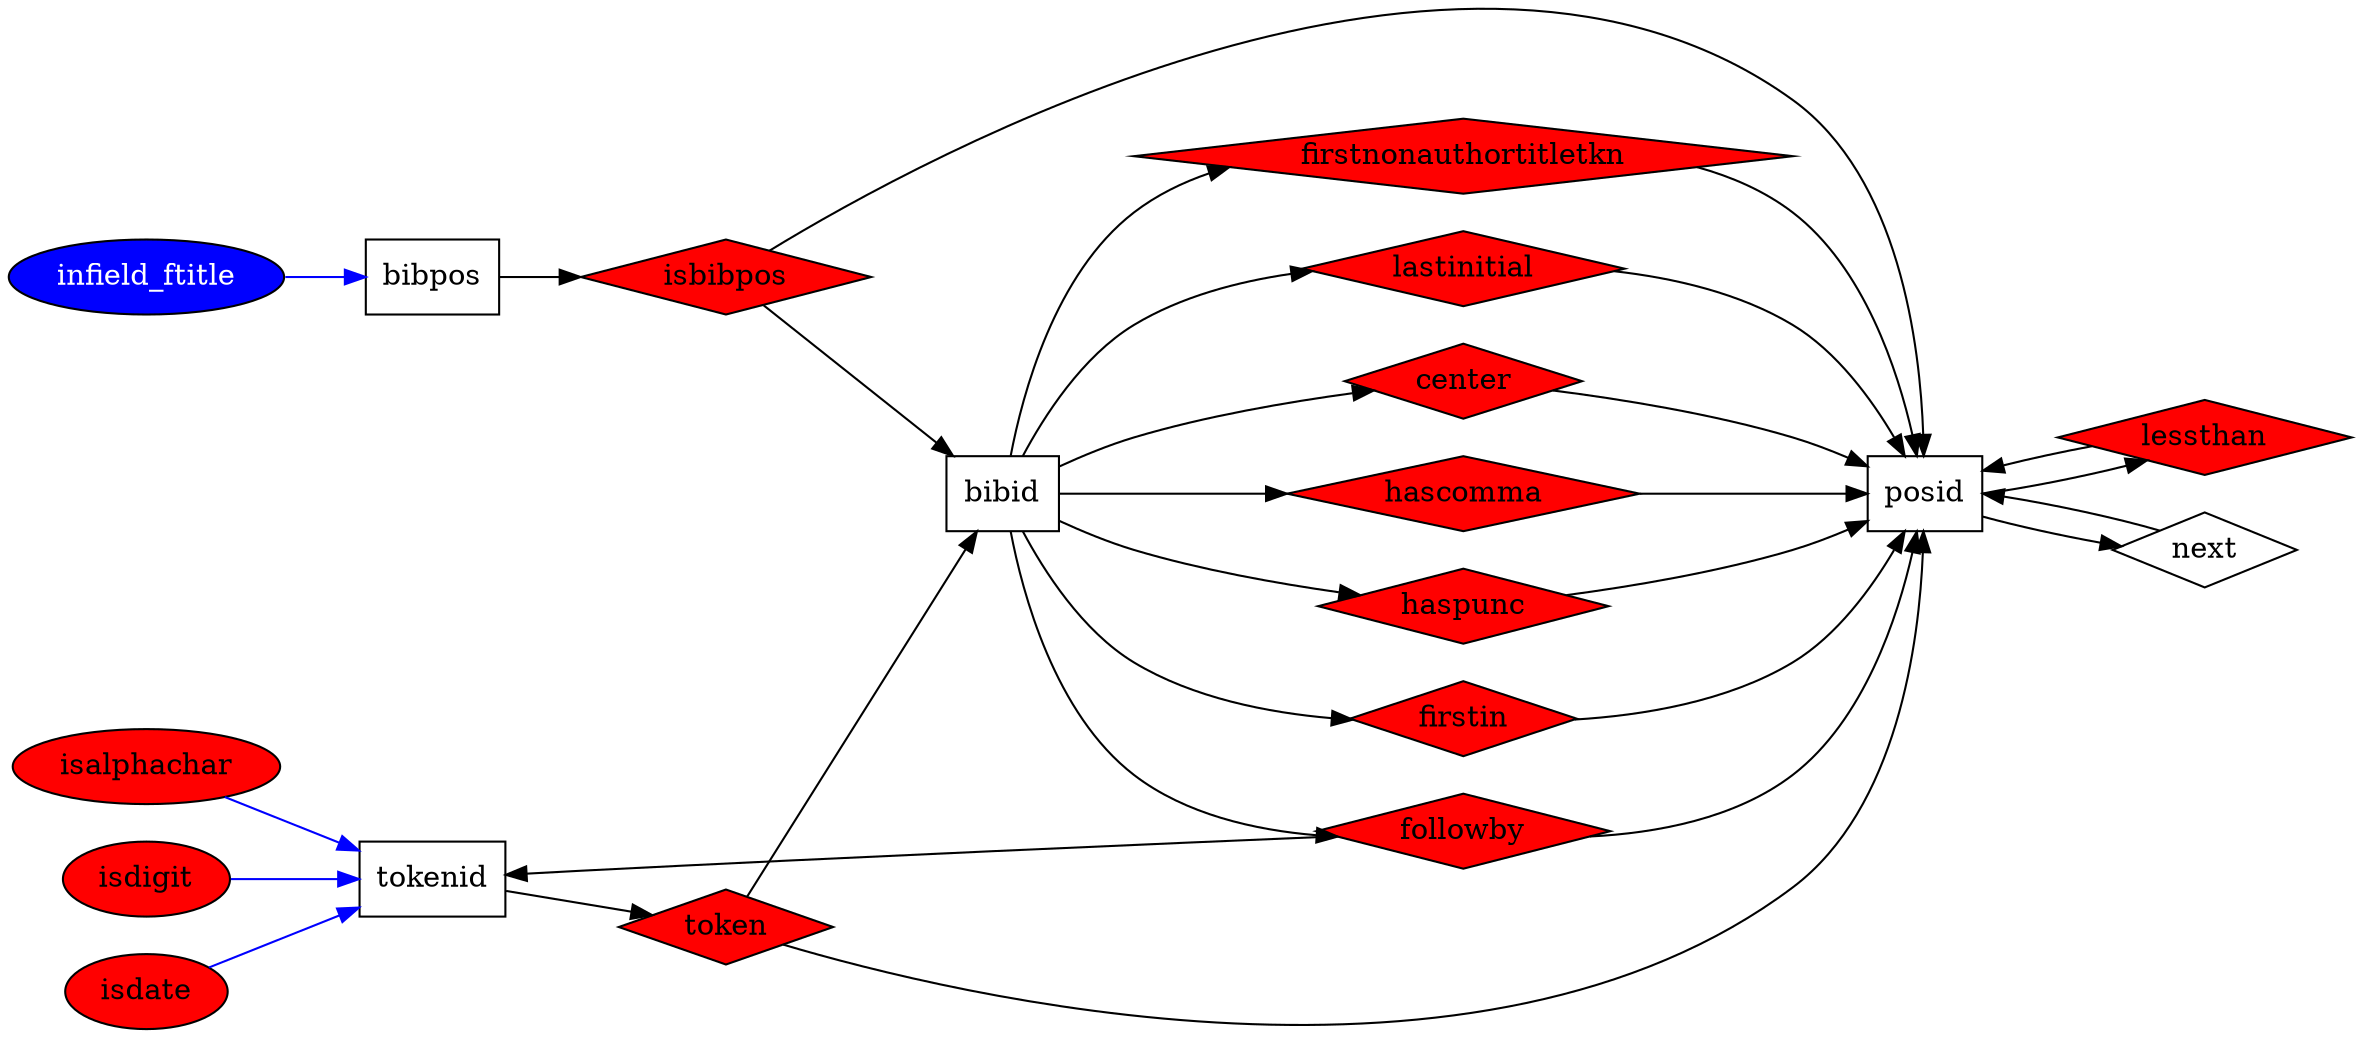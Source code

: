 digraph G {
    rankdir=LR;
    fontname="sans-serif";
    penwidth="0.1";
    edge [comment="Wildcard node added automatic in EG."];
    node [comment="Wildcard node added automatic in EG."];
    "isalphachar" [shape="ellipse", 
                   style="filled", 
                   fillcolor="red"];
    "isbibpos" [shape="polygon", 
                style="filled", 
                fillcolor="red", 
                orientation="45.0"];
    "hascomma" [shape="polygon", 
                style="filled", 
                fillcolor="red", 
                orientation="45.0"];
    "followby" [shape="polygon", 
                style="filled", 
                fillcolor="red", 
                orientation="45.0"];
    "haspunc" [shape="polygon", 
               style="filled", 
               fillcolor="red", 
               orientation="45.0"];
    "firstin" [shape="polygon", 
               style="filled", 
               fillcolor="red", 
               orientation="45.0"];
    "token" [shape="polygon", 
             style="filled", 
             fillcolor="red", 
             orientation="45.0"];
    "isdigit" [shape="ellipse", 
               style="filled", 
               fillcolor="red"];
    "lessthan" [shape="polygon", 
                style="filled", 
                fillcolor="red", 
                orientation="45.0"];
    "next" [shape="polygon", 
            orientation="45.0"];
    "bibpos" [shape="box"];
    "tokenid" [shape="box"];
    "isdate" [shape="ellipse", 
              style="filled", 
              fillcolor="red"];
    "firstnonauthortitletkn" [shape="polygon", 
                              style="filled", 
                              orientation="45.0", 
                              fillcolor="red"];
    "lastinitial" [shape="polygon", 
                   style="filled", 
                   fillcolor="red", 
                   orientation="45.0"];
    "posid" [shape="box"];
    "center" [shape="polygon", 
              style="filled", 
              fillcolor="red", 
              orientation="45.0"];
    "bibid" [shape="box"];
    "infield_ftitle" [fontcolor="white", 
                      shape="ellipse", 
                      style="filled", 
                      fillcolor="blue"];
    "bibid" -> "lastinitial";
    "bibid" -> "haspunc";
    "bibid" -> "firstnonauthortitletkn";
    "followby" -> "tokenid";
    "bibid" -> "followby";
    "haspunc" -> "posid";
    "firstin" -> "posid";
    "lessthan" -> "posid";
    "isdigit" -> "tokenid"  [color="blue"];
    "bibid" -> "firstin";
    "infield_ftitle" -> "bibpos"  [color="blue"];
    "tokenid" -> "token";
    "bibid" -> "center";
    "token" -> "posid";
    "hascomma" -> "posid";
    "token" -> "bibid";
    "posid" -> "next";
    "isalphachar" -> "tokenid"  [color="blue"];
    "posid" -> "lessthan";
    "center" -> "posid";
    "bibid" -> "hascomma";
    "firstnonauthortitletkn" -> "posid";
    "isdate" -> "tokenid"  [color="blue"];
    "followby" -> "posid";
    "lastinitial" -> "posid";
    "next" -> "posid";
    "isbibpos" -> "posid";
    "isbibpos" -> "bibid";
    "bibpos" -> "isbibpos";
}
